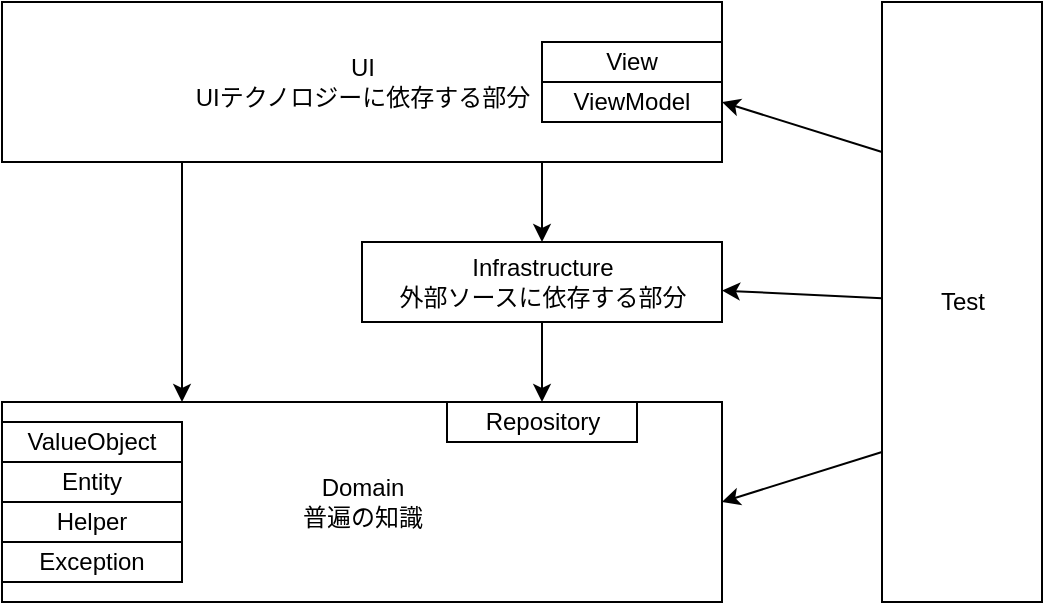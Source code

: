 <mxfile>
    <diagram id="n84IDluWQCYe2cz6rd2h" name="ページ1">
        <mxGraphModel dx="964" dy="815" grid="1" gridSize="10" guides="1" tooltips="1" connect="1" arrows="1" fold="1" page="1" pageScale="1" pageWidth="827" pageHeight="1169" math="0" shadow="0">
            <root>
                <mxCell id="0"/>
                <mxCell id="1" parent="0" visible="0"/>
                <mxCell id="7" value="" style="edgeStyle=none;html=1;exitX=0;exitY=0.25;exitDx=0;exitDy=0;entryX=1;entryY=0.5;entryDx=0;entryDy=0;" parent="1" source="5" target="2" edge="1">
                    <mxGeometry relative="1" as="geometry"/>
                </mxCell>
                <mxCell id="9" value="" style="edgeStyle=none;html=1;exitX=0.75;exitY=1;exitDx=0;exitDy=0;" parent="1" source="2" target="3" edge="1">
                    <mxGeometry relative="1" as="geometry"/>
                </mxCell>
                <mxCell id="2" value="UI" style="html=1;" parent="1" vertex="1">
                    <mxGeometry x="80" y="80" width="280" height="40" as="geometry"/>
                </mxCell>
                <mxCell id="3" value="Infrastructure" style="html=1;" parent="1" vertex="1">
                    <mxGeometry x="220" y="160" width="140" height="40" as="geometry"/>
                </mxCell>
                <mxCell id="4" value="Domain" style="html=1;" parent="1" vertex="1">
                    <mxGeometry x="80" y="240" width="280" height="80" as="geometry"/>
                </mxCell>
                <mxCell id="6" value="" style="edgeStyle=none;html=1;" parent="1" source="5" target="3" edge="1">
                    <mxGeometry relative="1" as="geometry"/>
                </mxCell>
                <mxCell id="5" value="Test" style="html=1;" parent="1" vertex="1">
                    <mxGeometry x="520" y="80" width="40" height="200" as="geometry"/>
                </mxCell>
                <mxCell id="8" value="" style="edgeStyle=none;html=1;exitX=0;exitY=0.75;exitDx=0;exitDy=0;entryX=1;entryY=0.5;entryDx=0;entryDy=0;" parent="1" source="5" target="4" edge="1">
                    <mxGeometry relative="1" as="geometry">
                        <mxPoint x="288" y="118" as="sourcePoint"/>
                        <mxPoint x="250" y="115" as="targetPoint"/>
                    </mxGeometry>
                </mxCell>
                <mxCell id="10" value="" style="edgeStyle=none;html=1;exitX=0.5;exitY=1;exitDx=0;exitDy=0;entryX=0.75;entryY=0;entryDx=0;entryDy=0;" parent="1" source="3" target="4" edge="1">
                    <mxGeometry relative="1" as="geometry">
                        <mxPoint x="185.04" y="131" as="sourcePoint"/>
                        <mxPoint x="188.319" y="170" as="targetPoint"/>
                    </mxGeometry>
                </mxCell>
                <mxCell id="12" value="中身" parent="0"/>
                <mxCell id="13" value="" style="edgeStyle=none;html=1;exitX=0;exitY=0.25;exitDx=0;exitDy=0;entryX=1;entryY=0.5;entryDx=0;entryDy=0;" edge="1" parent="12" source="19" target="31">
                    <mxGeometry relative="1" as="geometry"/>
                </mxCell>
                <mxCell id="14" value="" style="edgeStyle=none;html=1;exitX=0.75;exitY=1;exitDx=0;exitDy=0;" edge="1" parent="12" source="15" target="16">
                    <mxGeometry relative="1" as="geometry"/>
                </mxCell>
                <mxCell id="15" value="UI&lt;div&gt;UIテクノロジーに依存する部分&lt;/div&gt;" style="html=1;" vertex="1" parent="12">
                    <mxGeometry x="80" y="80" width="360" height="80" as="geometry"/>
                </mxCell>
                <mxCell id="16" value="Infrastructure&lt;div&gt;外部ソースに依存する部分&lt;/div&gt;" style="html=1;" vertex="1" parent="12">
                    <mxGeometry x="260" y="200" width="180" height="40" as="geometry"/>
                </mxCell>
                <mxCell id="17" value="Domain&lt;div&gt;普遍の知識&lt;/div&gt;" style="html=1;" vertex="1" parent="12">
                    <mxGeometry x="80" y="280" width="360" height="100" as="geometry"/>
                </mxCell>
                <mxCell id="18" value="" style="edgeStyle=none;html=1;" edge="1" parent="12" source="19" target="16">
                    <mxGeometry relative="1" as="geometry"/>
                </mxCell>
                <mxCell id="19" value="Test" style="html=1;" vertex="1" parent="12">
                    <mxGeometry x="520" y="80" width="80" height="300" as="geometry"/>
                </mxCell>
                <mxCell id="20" value="" style="edgeStyle=none;html=1;exitX=0;exitY=0.75;exitDx=0;exitDy=0;entryX=1;entryY=0.5;entryDx=0;entryDy=0;" edge="1" parent="12" source="19" target="17">
                    <mxGeometry relative="1" as="geometry">
                        <mxPoint x="288" y="118" as="sourcePoint"/>
                        <mxPoint x="250" y="115" as="targetPoint"/>
                    </mxGeometry>
                </mxCell>
                <mxCell id="21" value="" style="edgeStyle=none;html=1;exitX=0.5;exitY=1;exitDx=0;exitDy=0;entryX=0.75;entryY=0;entryDx=0;entryDy=0;" edge="1" parent="12" source="16" target="17">
                    <mxGeometry relative="1" as="geometry">
                        <mxPoint x="185.04" y="171" as="sourcePoint"/>
                        <mxPoint x="188.319" y="210" as="targetPoint"/>
                    </mxGeometry>
                </mxCell>
                <mxCell id="22" value="" style="edgeStyle=none;html=1;exitX=0.25;exitY=1;exitDx=0;exitDy=0;entryX=0.25;entryY=0;entryDx=0;entryDy=0;" edge="1" parent="12" source="15" target="17">
                    <mxGeometry relative="1" as="geometry">
                        <mxPoint x="210" y="130" as="sourcePoint"/>
                        <mxPoint x="210" y="170" as="targetPoint"/>
                    </mxGeometry>
                </mxCell>
                <mxCell id="23" value="Repository" style="rounded=0;whiteSpace=wrap;html=1;" vertex="1" parent="12">
                    <mxGeometry x="302.5" y="280" width="95" height="20" as="geometry"/>
                </mxCell>
                <mxCell id="24" value="ValueObject" style="rounded=0;whiteSpace=wrap;html=1;" vertex="1" parent="12">
                    <mxGeometry x="80" y="290" width="90" height="20" as="geometry"/>
                </mxCell>
                <mxCell id="25" value="Helper" style="rounded=0;whiteSpace=wrap;html=1;" vertex="1" parent="12">
                    <mxGeometry x="80" y="330" width="90" height="20" as="geometry"/>
                </mxCell>
                <mxCell id="26" value="Entity" style="rounded=0;whiteSpace=wrap;html=1;" vertex="1" parent="12">
                    <mxGeometry x="80" y="310" width="90" height="20" as="geometry"/>
                </mxCell>
                <mxCell id="29" value="Exception" style="rounded=0;whiteSpace=wrap;html=1;" vertex="1" parent="12">
                    <mxGeometry x="80" y="350" width="90" height="20" as="geometry"/>
                </mxCell>
                <mxCell id="30" value="View" style="rounded=0;whiteSpace=wrap;html=1;" vertex="1" parent="12">
                    <mxGeometry x="350" y="100" width="90" height="20" as="geometry"/>
                </mxCell>
                <mxCell id="31" value="ViewModel" style="rounded=0;whiteSpace=wrap;html=1;" vertex="1" parent="12">
                    <mxGeometry x="350" y="120" width="90" height="20" as="geometry"/>
                </mxCell>
            </root>
        </mxGraphModel>
    </diagram>
</mxfile>